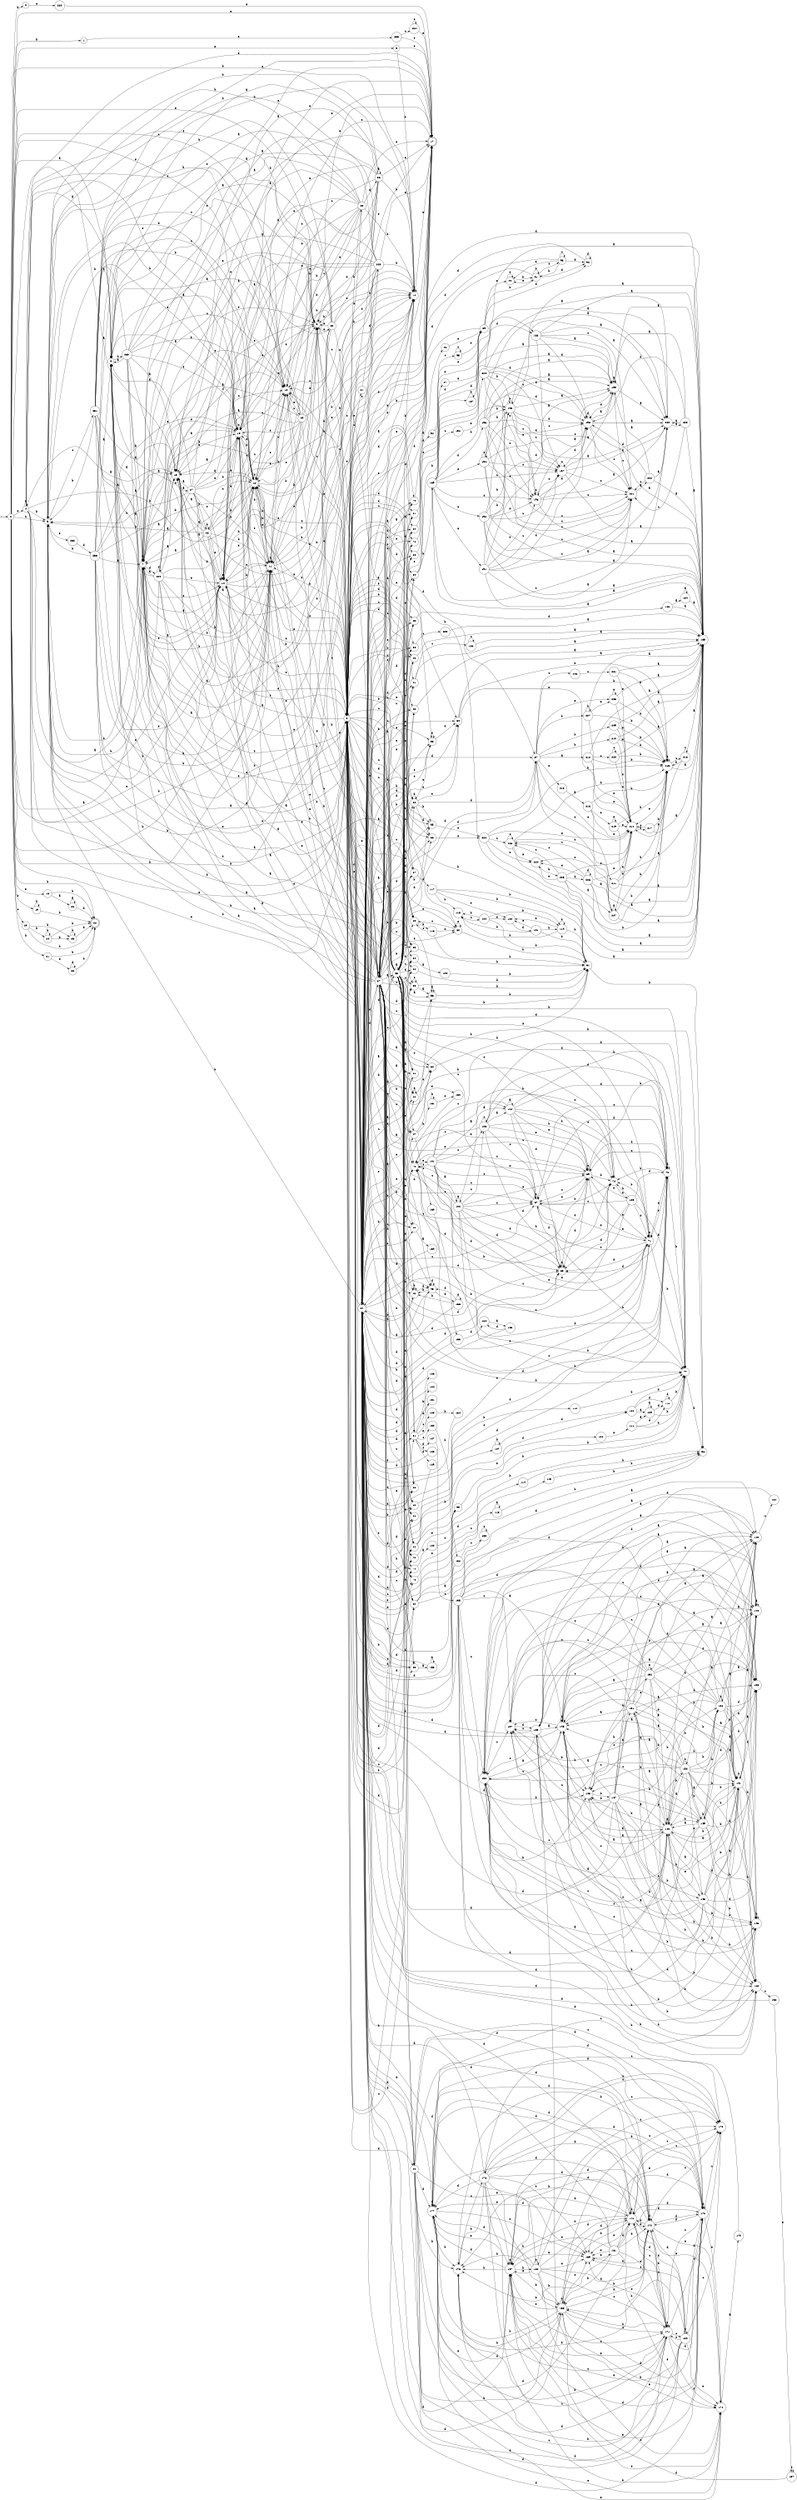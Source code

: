 digraph finite_state_machine {
rankdir=LR;
size="20,20";
node [shape = point]; "dummy0"
node [shape = circle]; "0";
"dummy0" -> "0";
node [shape = circle]; "1";
node [shape = circle]; "2";
node [shape = circle]; "3";
node [shape = circle]; "4";
node [shape = circle]; "5";
node [shape = circle]; "6";
node [shape = circle]; "7";
node [shape = circle]; "8";
node [shape = circle]; "9";
node [shape = circle]; "10";
node [shape = circle]; "11";
node [shape = circle]; "12";
node [shape = circle]; "13";
node [shape = circle]; "14";
node [shape = circle]; "15";
node [shape = circle]; "16";
node [shape = doublecircle]; "17";node [shape = circle]; "18";
node [shape = circle]; "19";
node [shape = circle]; "20";
node [shape = circle]; "21";
node [shape = doublecircle]; "22";node [shape = circle]; "23";
node [shape = circle]; "24";
node [shape = circle]; "25";
node [shape = circle]; "26";
node [shape = circle]; "27";
node [shape = circle]; "28";
node [shape = circle]; "29";
node [shape = circle]; "30";
node [shape = circle]; "31";
node [shape = circle]; "32";
node [shape = circle]; "33";
node [shape = circle]; "34";
node [shape = circle]; "35";
node [shape = circle]; "36";
node [shape = circle]; "37";
node [shape = circle]; "38";
node [shape = circle]; "39";
node [shape = circle]; "40";
node [shape = circle]; "41";
node [shape = circle]; "42";
node [shape = circle]; "43";
node [shape = circle]; "44";
node [shape = circle]; "45";
node [shape = circle]; "46";
node [shape = circle]; "47";
node [shape = circle]; "48";
node [shape = circle]; "49";
node [shape = circle]; "50";
node [shape = circle]; "51";
node [shape = circle]; "52";
node [shape = circle]; "53";
node [shape = circle]; "54";
node [shape = circle]; "55";
node [shape = circle]; "56";
node [shape = circle]; "57";
node [shape = circle]; "58";
node [shape = circle]; "59";
node [shape = circle]; "60";
node [shape = circle]; "61";
node [shape = circle]; "62";
node [shape = circle]; "63";
node [shape = circle]; "64";
node [shape = circle]; "65";
node [shape = circle]; "66";
node [shape = circle]; "67";
node [shape = circle]; "68";
node [shape = circle]; "69";
node [shape = circle]; "70";
node [shape = circle]; "71";
node [shape = circle]; "72";
node [shape = circle]; "73";
node [shape = circle]; "74";
node [shape = circle]; "75";
node [shape = circle]; "76";
node [shape = circle]; "77";
node [shape = circle]; "78";
node [shape = circle]; "79";
node [shape = circle]; "80";
node [shape = circle]; "81";
node [shape = circle]; "82";
node [shape = circle]; "83";
node [shape = circle]; "84";
node [shape = circle]; "85";
node [shape = circle]; "86";
node [shape = circle]; "87";
node [shape = circle]; "88";
node [shape = circle]; "89";
node [shape = circle]; "90";
node [shape = circle]; "91";
node [shape = circle]; "92";
node [shape = circle]; "93";
node [shape = circle]; "94";
node [shape = circle]; "95";
node [shape = circle]; "96";
node [shape = circle]; "97";
node [shape = circle]; "98";
node [shape = circle]; "99";
node [shape = circle]; "100";
node [shape = circle]; "101";
node [shape = circle]; "102";
node [shape = circle]; "103";
node [shape = circle]; "104";
node [shape = circle]; "105";
node [shape = circle]; "106";
node [shape = circle]; "107";
node [shape = circle]; "108";
node [shape = circle]; "109";
node [shape = circle]; "110";
node [shape = circle]; "111";
node [shape = circle]; "112";
node [shape = circle]; "113";
node [shape = circle]; "114";
node [shape = circle]; "115";
node [shape = circle]; "116";
node [shape = circle]; "117";
node [shape = circle]; "118";
node [shape = circle]; "119";
node [shape = circle]; "120";
node [shape = circle]; "121";
node [shape = circle]; "122";
node [shape = circle]; "123";
node [shape = circle]; "124";
node [shape = circle]; "125";
node [shape = circle]; "126";
node [shape = circle]; "127";
node [shape = circle]; "128";
node [shape = circle]; "129";
node [shape = circle]; "130";
node [shape = circle]; "131";
node [shape = circle]; "132";
node [shape = circle]; "133";
node [shape = circle]; "134";
node [shape = circle]; "135";
node [shape = circle]; "136";
node [shape = circle]; "137";
node [shape = circle]; "138";
node [shape = circle]; "139";
node [shape = circle]; "140";
node [shape = circle]; "141";
node [shape = circle]; "142";
node [shape = circle]; "143";
node [shape = circle]; "144";
node [shape = circle]; "145";
node [shape = circle]; "146";
node [shape = circle]; "147";
node [shape = circle]; "148";
node [shape = circle]; "149";
node [shape = circle]; "150";
node [shape = circle]; "151";
node [shape = circle]; "152";
node [shape = circle]; "153";
node [shape = circle]; "154";
node [shape = circle]; "155";
node [shape = circle]; "156";
node [shape = circle]; "157";
node [shape = circle]; "158";
node [shape = circle]; "159";
node [shape = circle]; "160";
node [shape = circle]; "161";
node [shape = circle]; "162";
node [shape = circle]; "163";
node [shape = circle]; "164";
node [shape = circle]; "165";
node [shape = circle]; "166";
node [shape = circle]; "167";
node [shape = circle]; "168";
node [shape = circle]; "169";
node [shape = circle]; "170";
node [shape = circle]; "171";
node [shape = circle]; "172";
node [shape = circle]; "173";
node [shape = circle]; "174";
node [shape = circle]; "175";
node [shape = circle]; "176";
node [shape = circle]; "177";
node [shape = circle]; "178";
node [shape = circle]; "179";
node [shape = circle]; "180";
node [shape = circle]; "181";
node [shape = circle]; "182";
node [shape = circle]; "183";
node [shape = circle]; "184";
node [shape = circle]; "185";
node [shape = circle]; "186";
node [shape = circle]; "187";
node [shape = circle]; "188";
node [shape = circle]; "189";
node [shape = circle]; "190";
node [shape = circle]; "191";
node [shape = circle]; "192";
node [shape = circle]; "193";
node [shape = circle]; "194";
node [shape = circle]; "195";
node [shape = circle]; "196";
node [shape = circle]; "197";
node [shape = circle]; "198";
node [shape = circle]; "199";
node [shape = circle]; "200";
node [shape = circle]; "201";
node [shape = circle]; "202";
node [shape = circle]; "203";
node [shape = circle]; "204";
node [shape = circle]; "205";
node [shape = circle]; "206";
node [shape = circle]; "207";
node [shape = circle]; "208";
node [shape = circle]; "209";
node [shape = circle]; "210";
node [shape = circle]; "211";
node [shape = circle]; "212";
node [shape = circle]; "213";
node [shape = circle]; "214";
node [shape = circle]; "215";
node [shape = circle]; "216";
node [shape = circle]; "217";
node [shape = circle]; "218";
node [shape = circle]; "219";
node [shape = circle]; "220";
node [shape = circle]; "221";
node [shape = circle]; "222";
node [shape = circle]; "223";
node [shape = circle]; "224";
node [shape = circle]; "225";
node [shape = circle]; "226";
node [shape = circle]; "227";
node [shape = circle]; "228";
node [shape = circle]; "229";
node [shape = circle]; "230";
node [shape = circle]; "231";
node [shape = circle]; "232";
node [shape = circle]; "233";
node [shape = circle]; "234";
node [shape = circle]; "235";
node [shape = circle]; "236";
"0" -> "1" [label = "b"];
 "0" -> "2" [label = "b"];
 "0" -> "5" [label = "b"];
 "0" -> "11" [label = "b"];
 "0" -> "12" [label = "b"];
 "0" -> "16" [label = "b"];
 "0" -> "19" [label = "b"];
 "0" -> "21" [label = "b"];
 "0" -> "22" [label = "b"];
 "0" -> "3" [label = "e"];
 "0" -> "4" [label = "e"];
 "0" -> "8" [label = "e"];
 "0" -> "9" [label = "e"];
 "0" -> "13" [label = "e"];
 "0" -> "14" [label = "e"];
 "0" -> "17" [label = "e"];
 "0" -> "18" [label = "e"];
 "0" -> "15" [label = "a"];
 "0" -> "6" [label = "a"];
 "0" -> "7" [label = "a"];
 "0" -> "10" [label = "c"];
 "0" -> "20" [label = "c"];
 "21" -> "23" [label = "d"];
 "21" -> "22" [label = "b"];
 "23" -> "23" [label = "d"];
 "23" -> "22" [label = "b"];
 "20" -> "24" [label = "b"];
 "20" -> "25" [label = "b"];
 "20" -> "22" [label = "b"];
 "25" -> "25" [label = "b"];
 "25" -> "22" [label = "b"];
 "24" -> "24" [label = "b"];
 "24" -> "25" [label = "b"];
 "24" -> "22" [label = "b"];
 "19" -> "19" [label = "b"];
 "19" -> "22" [label = "b"];
 "18" -> "26" [label = "a"];
 "18" -> "22" [label = "b"];
 "26" -> "26" [label = "a"];
 "26" -> "22" [label = "b"];
 "16" -> "16" [label = "b"];
 "16" -> "17" [label = "e"];
 "15" -> "27" [label = "a"];
 "27" -> "7" [label = "a"];
 "27" -> "6" [label = "a"];
 "27" -> "15" [label = "a"];
 "27" -> "16" [label = "b"];
 "27" -> "5" [label = "b"];
 "27" -> "11" [label = "b"];
 "27" -> "12" [label = "b"];
 "27" -> "28" [label = "b"];
 "27" -> "17" [label = "e"];
 "27" -> "8" [label = "e"];
 "27" -> "9" [label = "e"];
 "27" -> "13" [label = "e"];
 "27" -> "14" [label = "e"];
 "27" -> "10" [label = "c"];
 "28" -> "16" [label = "b"];
 "28" -> "5" [label = "b"];
 "28" -> "11" [label = "b"];
 "28" -> "12" [label = "b"];
 "28" -> "28" [label = "b"];
 "28" -> "7" [label = "a"];
 "28" -> "6" [label = "a"];
 "28" -> "15" [label = "a"];
 "28" -> "17" [label = "e"];
 "28" -> "8" [label = "e"];
 "28" -> "9" [label = "e"];
 "28" -> "13" [label = "e"];
 "28" -> "14" [label = "e"];
 "28" -> "10" [label = "c"];
 "14" -> "17" [label = "e"];
 "14" -> "8" [label = "e"];
 "14" -> "9" [label = "e"];
 "14" -> "13" [label = "e"];
 "14" -> "14" [label = "e"];
 "14" -> "16" [label = "b"];
 "14" -> "11" [label = "b"];
 "14" -> "12" [label = "b"];
 "14" -> "5" [label = "b"];
 "14" -> "15" [label = "a"];
 "14" -> "6" [label = "a"];
 "14" -> "7" [label = "a"];
 "14" -> "10" [label = "c"];
 "13" -> "17" [label = "e"];
 "13" -> "8" [label = "e"];
 "13" -> "9" [label = "e"];
 "13" -> "13" [label = "e"];
 "13" -> "14" [label = "e"];
 "13" -> "16" [label = "b"];
 "13" -> "11" [label = "b"];
 "13" -> "12" [label = "b"];
 "13" -> "5" [label = "b"];
 "13" -> "15" [label = "a"];
 "13" -> "6" [label = "a"];
 "13" -> "7" [label = "a"];
 "13" -> "10" [label = "c"];
 "12" -> "16" [label = "b"];
 "12" -> "11" [label = "b"];
 "12" -> "12" [label = "b"];
 "12" -> "5" [label = "b"];
 "12" -> "15" [label = "a"];
 "12" -> "6" [label = "a"];
 "12" -> "7" [label = "a"];
 "12" -> "17" [label = "e"];
 "12" -> "8" [label = "e"];
 "12" -> "9" [label = "e"];
 "12" -> "13" [label = "e"];
 "12" -> "14" [label = "e"];
 "12" -> "10" [label = "c"];
 "11" -> "16" [label = "b"];
 "11" -> "11" [label = "b"];
 "11" -> "12" [label = "b"];
 "11" -> "5" [label = "b"];
 "11" -> "15" [label = "a"];
 "11" -> "6" [label = "a"];
 "11" -> "7" [label = "a"];
 "11" -> "17" [label = "e"];
 "11" -> "8" [label = "e"];
 "11" -> "9" [label = "e"];
 "11" -> "13" [label = "e"];
 "11" -> "14" [label = "e"];
 "11" -> "10" [label = "c"];
 "10" -> "29" [label = "e"];
 "29" -> "10" [label = "c"];
 "29" -> "16" [label = "b"];
 "29" -> "11" [label = "b"];
 "29" -> "12" [label = "b"];
 "29" -> "5" [label = "b"];
 "29" -> "15" [label = "a"];
 "29" -> "6" [label = "a"];
 "29" -> "7" [label = "a"];
 "29" -> "17" [label = "e"];
 "29" -> "8" [label = "e"];
 "29" -> "9" [label = "e"];
 "29" -> "13" [label = "e"];
 "29" -> "14" [label = "e"];
 "9" -> "30" [label = "e"];
 "30" -> "17" [label = "e"];
 "30" -> "8" [label = "e"];
 "30" -> "9" [label = "e"];
 "30" -> "13" [label = "e"];
 "30" -> "14" [label = "e"];
 "30" -> "16" [label = "b"];
 "30" -> "11" [label = "b"];
 "30" -> "12" [label = "b"];
 "30" -> "5" [label = "b"];
 "30" -> "15" [label = "a"];
 "30" -> "6" [label = "a"];
 "30" -> "7" [label = "a"];
 "30" -> "10" [label = "c"];
 "8" -> "64" [label = "e"];
 "8" -> "69" [label = "e"];
 "8" -> "71" [label = "e"];
 "8" -> "8" [label = "e"];
 "8" -> "9" [label = "e"];
 "8" -> "74" [label = "e"];
 "8" -> "13" [label = "e"];
 "8" -> "14" [label = "e"];
 "8" -> "17" [label = "e"];
 "8" -> "82" [label = "e"];
 "8" -> "33" [label = "e"];
 "8" -> "34" [label = "e"];
 "8" -> "38" [label = "e"];
 "8" -> "43" [label = "e"];
 "8" -> "48" [label = "e"];
 "8" -> "51" [label = "e"];
 "8" -> "60" [label = "e"];
 "8" -> "67" [label = "c"];
 "8" -> "39" [label = "c"];
 "8" -> "73" [label = "c"];
 "8" -> "42" [label = "c"];
 "8" -> "75" [label = "c"];
 "8" -> "10" [label = "c"];
 "8" -> "49" [label = "c"];
 "8" -> "54" [label = "c"];
 "8" -> "55" [label = "c"];
 "8" -> "59" [label = "c"];
 "8" -> "31" [label = "c"];
 "8" -> "66" [label = "d"];
 "8" -> "68" [label = "d"];
 "8" -> "70" [label = "d"];
 "8" -> "76" [label = "d"];
 "8" -> "78" [label = "d"];
 "8" -> "80" [label = "d"];
 "8" -> "81" [label = "d"];
 "8" -> "83" [label = "d"];
 "8" -> "84" [label = "d"];
 "8" -> "32" [label = "d"];
 "8" -> "36" [label = "d"];
 "8" -> "37" [label = "d"];
 "8" -> "40" [label = "d"];
 "8" -> "44" [label = "d"];
 "8" -> "46" [label = "d"];
 "8" -> "50" [label = "d"];
 "8" -> "58" [label = "d"];
 "8" -> "65" [label = "b"];
 "8" -> "5" [label = "b"];
 "8" -> "72" [label = "b"];
 "8" -> "11" [label = "b"];
 "8" -> "12" [label = "b"];
 "8" -> "77" [label = "b"];
 "8" -> "16" [label = "b"];
 "8" -> "85" [label = "b"];
 "8" -> "35" [label = "b"];
 "8" -> "41" [label = "b"];
 "8" -> "45" [label = "b"];
 "8" -> "47" [label = "b"];
 "8" -> "53" [label = "b"];
 "8" -> "57" [label = "b"];
 "8" -> "61" [label = "b"];
 "8" -> "62" [label = "b"];
 "8" -> "52" [label = "a"];
 "8" -> "6" [label = "a"];
 "8" -> "7" [label = "a"];
 "8" -> "56" [label = "a"];
 "8" -> "15" [label = "a"];
 "8" -> "63" [label = "a"];
 "8" -> "79" [label = "a"];
 "85" -> "7" [label = "a"];
 "85" -> "15" [label = "a"];
 "85" -> "86" [label = "a"];
 "85" -> "6" [label = "a"];
 "85" -> "17" [label = "e"];
 "85" -> "8" [label = "e"];
 "85" -> "9" [label = "e"];
 "85" -> "13" [label = "e"];
 "85" -> "14" [label = "e"];
 "85" -> "16" [label = "b"];
 "85" -> "11" [label = "b"];
 "85" -> "12" [label = "b"];
 "85" -> "5" [label = "b"];
 "85" -> "10" [label = "c"];
 "86" -> "7" [label = "a"];
 "86" -> "15" [label = "a"];
 "86" -> "86" [label = "a"];
 "86" -> "6" [label = "a"];
 "86" -> "17" [label = "e"];
 "86" -> "8" [label = "e"];
 "86" -> "9" [label = "e"];
 "86" -> "13" [label = "e"];
 "86" -> "14" [label = "e"];
 "86" -> "16" [label = "b"];
 "86" -> "11" [label = "b"];
 "86" -> "12" [label = "b"];
 "86" -> "5" [label = "b"];
 "86" -> "10" [label = "c"];
 "84" -> "66" [label = "d"];
 "84" -> "68" [label = "d"];
 "84" -> "70" [label = "d"];
 "84" -> "76" [label = "d"];
 "84" -> "78" [label = "d"];
 "84" -> "80" [label = "d"];
 "84" -> "81" [label = "d"];
 "84" -> "83" [label = "d"];
 "84" -> "84" [label = "d"];
 "84" -> "87" [label = "d"];
 "84" -> "32" [label = "d"];
 "84" -> "36" [label = "d"];
 "84" -> "37" [label = "d"];
 "84" -> "40" [label = "d"];
 "84" -> "44" [label = "d"];
 "84" -> "46" [label = "d"];
 "84" -> "50" [label = "d"];
 "84" -> "58" [label = "d"];
 "84" -> "64" [label = "e"];
 "84" -> "69" [label = "e"];
 "84" -> "71" [label = "e"];
 "84" -> "8" [label = "e"];
 "84" -> "9" [label = "e"];
 "84" -> "74" [label = "e"];
 "84" -> "13" [label = "e"];
 "84" -> "14" [label = "e"];
 "84" -> "17" [label = "e"];
 "84" -> "82" [label = "e"];
 "84" -> "33" [label = "e"];
 "84" -> "34" [label = "e"];
 "84" -> "38" [label = "e"];
 "84" -> "43" [label = "e"];
 "84" -> "48" [label = "e"];
 "84" -> "51" [label = "e"];
 "84" -> "60" [label = "e"];
 "84" -> "65" [label = "b"];
 "84" -> "35" [label = "b"];
 "84" -> "5" [label = "b"];
 "84" -> "72" [label = "b"];
 "84" -> "41" [label = "b"];
 "84" -> "11" [label = "b"];
 "84" -> "12" [label = "b"];
 "84" -> "45" [label = "b"];
 "84" -> "77" [label = "b"];
 "84" -> "47" [label = "b"];
 "84" -> "16" [label = "b"];
 "84" -> "53" [label = "b"];
 "84" -> "57" [label = "b"];
 "84" -> "61" [label = "b"];
 "84" -> "62" [label = "b"];
 "84" -> "67" [label = "c"];
 "84" -> "39" [label = "c"];
 "84" -> "73" [label = "c"];
 "84" -> "42" [label = "c"];
 "84" -> "75" [label = "c"];
 "84" -> "10" [label = "c"];
 "84" -> "49" [label = "c"];
 "84" -> "54" [label = "c"];
 "84" -> "55" [label = "c"];
 "84" -> "59" [label = "c"];
 "84" -> "6" [label = "a"];
 "84" -> "7" [label = "a"];
 "84" -> "79" [label = "a"];
 "84" -> "15" [label = "a"];
 "84" -> "52" [label = "a"];
 "84" -> "56" [label = "a"];
 "84" -> "88" [label = "a"];
 "84" -> "63" [label = "a"];
 "88" -> "6" [label = "a"];
 "88" -> "7" [label = "a"];
 "88" -> "79" [label = "a"];
 "88" -> "15" [label = "a"];
 "88" -> "52" [label = "a"];
 "88" -> "88" [label = "a"];
 "88" -> "56" [label = "a"];
 "88" -> "63" [label = "a"];
 "88" -> "66" [label = "d"];
 "88" -> "68" [label = "d"];
 "88" -> "70" [label = "d"];
 "88" -> "76" [label = "d"];
 "88" -> "78" [label = "d"];
 "88" -> "80" [label = "d"];
 "88" -> "81" [label = "d"];
 "88" -> "83" [label = "d"];
 "88" -> "84" [label = "d"];
 "88" -> "32" [label = "d"];
 "88" -> "36" [label = "d"];
 "88" -> "37" [label = "d"];
 "88" -> "40" [label = "d"];
 "88" -> "44" [label = "d"];
 "88" -> "46" [label = "d"];
 "88" -> "50" [label = "d"];
 "88" -> "58" [label = "d"];
 "88" -> "64" [label = "e"];
 "88" -> "69" [label = "e"];
 "88" -> "71" [label = "e"];
 "88" -> "8" [label = "e"];
 "88" -> "9" [label = "e"];
 "88" -> "74" [label = "e"];
 "88" -> "13" [label = "e"];
 "88" -> "14" [label = "e"];
 "88" -> "17" [label = "e"];
 "88" -> "82" [label = "e"];
 "88" -> "33" [label = "e"];
 "88" -> "34" [label = "e"];
 "88" -> "38" [label = "e"];
 "88" -> "43" [label = "e"];
 "88" -> "48" [label = "e"];
 "88" -> "51" [label = "e"];
 "88" -> "60" [label = "e"];
 "88" -> "65" [label = "b"];
 "88" -> "35" [label = "b"];
 "88" -> "5" [label = "b"];
 "88" -> "72" [label = "b"];
 "88" -> "41" [label = "b"];
 "88" -> "11" [label = "b"];
 "88" -> "12" [label = "b"];
 "88" -> "45" [label = "b"];
 "88" -> "77" [label = "b"];
 "88" -> "47" [label = "b"];
 "88" -> "16" [label = "b"];
 "88" -> "53" [label = "b"];
 "88" -> "57" [label = "b"];
 "88" -> "61" [label = "b"];
 "88" -> "62" [label = "b"];
 "88" -> "67" [label = "c"];
 "88" -> "39" [label = "c"];
 "88" -> "73" [label = "c"];
 "88" -> "42" [label = "c"];
 "88" -> "75" [label = "c"];
 "88" -> "10" [label = "c"];
 "88" -> "49" [label = "c"];
 "88" -> "54" [label = "c"];
 "88" -> "55" [label = "c"];
 "88" -> "59" [label = "c"];
 "87" -> "66" [label = "d"];
 "87" -> "68" [label = "d"];
 "87" -> "70" [label = "d"];
 "87" -> "76" [label = "d"];
 "87" -> "78" [label = "d"];
 "87" -> "80" [label = "d"];
 "87" -> "81" [label = "d"];
 "87" -> "83" [label = "d"];
 "87" -> "84" [label = "d"];
 "87" -> "87" [label = "d"];
 "87" -> "32" [label = "d"];
 "87" -> "36" [label = "d"];
 "87" -> "37" [label = "d"];
 "87" -> "40" [label = "d"];
 "87" -> "44" [label = "d"];
 "87" -> "46" [label = "d"];
 "87" -> "50" [label = "d"];
 "87" -> "58" [label = "d"];
 "87" -> "64" [label = "e"];
 "87" -> "69" [label = "e"];
 "87" -> "71" [label = "e"];
 "87" -> "8" [label = "e"];
 "87" -> "9" [label = "e"];
 "87" -> "74" [label = "e"];
 "87" -> "13" [label = "e"];
 "87" -> "14" [label = "e"];
 "87" -> "17" [label = "e"];
 "87" -> "82" [label = "e"];
 "87" -> "33" [label = "e"];
 "87" -> "34" [label = "e"];
 "87" -> "38" [label = "e"];
 "87" -> "43" [label = "e"];
 "87" -> "48" [label = "e"];
 "87" -> "51" [label = "e"];
 "87" -> "60" [label = "e"];
 "87" -> "65" [label = "b"];
 "87" -> "35" [label = "b"];
 "87" -> "5" [label = "b"];
 "87" -> "72" [label = "b"];
 "87" -> "41" [label = "b"];
 "87" -> "11" [label = "b"];
 "87" -> "12" [label = "b"];
 "87" -> "45" [label = "b"];
 "87" -> "77" [label = "b"];
 "87" -> "47" [label = "b"];
 "87" -> "16" [label = "b"];
 "87" -> "53" [label = "b"];
 "87" -> "57" [label = "b"];
 "87" -> "61" [label = "b"];
 "87" -> "62" [label = "b"];
 "87" -> "67" [label = "c"];
 "87" -> "39" [label = "c"];
 "87" -> "73" [label = "c"];
 "87" -> "42" [label = "c"];
 "87" -> "75" [label = "c"];
 "87" -> "10" [label = "c"];
 "87" -> "49" [label = "c"];
 "87" -> "54" [label = "c"];
 "87" -> "55" [label = "c"];
 "87" -> "59" [label = "c"];
 "87" -> "6" [label = "a"];
 "87" -> "7" [label = "a"];
 "87" -> "79" [label = "a"];
 "87" -> "15" [label = "a"];
 "87" -> "52" [label = "a"];
 "87" -> "56" [label = "a"];
 "87" -> "88" [label = "a"];
 "87" -> "63" [label = "a"];
 "83" -> "84" [label = "d"];
 "82" -> "89" [label = "e"];
 "89" -> "90" [label = "e"];
 "89" -> "91" [label = "b"];
 "89" -> "92" [label = "d"];
 "89" -> "84" [label = "d"];
 "92" -> "92" [label = "d"];
 "92" -> "84" [label = "d"];
 "91" -> "91" [label = "b"];
 "91" -> "90" [label = "e"];
 "91" -> "93" [label = "c"];
 "91" -> "92" [label = "d"];
 "91" -> "84" [label = "d"];
 "93" -> "93" [label = "c"];
 "93" -> "90" [label = "e"];
 "93" -> "91" [label = "b"];
 "93" -> "92" [label = "d"];
 "93" -> "84" [label = "d"];
 "90" -> "90" [label = "e"];
 "90" -> "91" [label = "b"];
 "81" -> "94" [label = "d"];
 "94" -> "95" [label = "c"];
 "94" -> "89" [label = "e"];
 "95" -> "95" [label = "c"];
 "95" -> "89" [label = "e"];
 "80" -> "89" [label = "e"];
 "79" -> "96" [label = "a"];
 "96" -> "89" [label = "e"];
 "78" -> "97" [label = "c"];
 "97" -> "89" [label = "e"];
 "77" -> "98" [label = "b"];
 "98" -> "84" [label = "d"];
 "76" -> "99" [label = "e"];
 "99" -> "77" [label = "b"];
 "75" -> "99" [label = "e"];
 "74" -> "100" [label = "a"];
 "100" -> "99" [label = "e"];
 "73" -> "101" [label = "e"];
 "101" -> "73" [label = "c"];
 "101" -> "67" [label = "c"];
 "101" -> "103" [label = "c"];
 "101" -> "104" [label = "a"];
 "101" -> "102" [label = "a"];
 "101" -> "68" [label = "d"];
 "101" -> "70" [label = "d"];
 "101" -> "69" [label = "e"];
 "101" -> "71" [label = "e"];
 "101" -> "72" [label = "b"];
 "101" -> "77" [label = "b"];
 "104" -> "104" [label = "a"];
 "104" -> "73" [label = "c"];
 "104" -> "67" [label = "c"];
 "104" -> "68" [label = "d"];
 "104" -> "70" [label = "d"];
 "104" -> "69" [label = "e"];
 "104" -> "71" [label = "e"];
 "104" -> "72" [label = "b"];
 "104" -> "77" [label = "b"];
 "103" -> "73" [label = "c"];
 "103" -> "67" [label = "c"];
 "103" -> "103" [label = "c"];
 "103" -> "104" [label = "a"];
 "103" -> "68" [label = "d"];
 "103" -> "70" [label = "d"];
 "103" -> "69" [label = "e"];
 "103" -> "71" [label = "e"];
 "103" -> "72" [label = "b"];
 "103" -> "77" [label = "b"];
 "102" -> "104" [label = "a"];
 "102" -> "102" [label = "a"];
 "102" -> "73" [label = "c"];
 "102" -> "67" [label = "c"];
 "102" -> "103" [label = "c"];
 "102" -> "68" [label = "d"];
 "102" -> "70" [label = "d"];
 "102" -> "69" [label = "e"];
 "102" -> "71" [label = "e"];
 "102" -> "72" [label = "b"];
 "102" -> "77" [label = "b"];
 "72" -> "105" [label = "e"];
 "105" -> "72" [label = "b"];
 "105" -> "77" [label = "b"];
 "105" -> "73" [label = "c"];
 "105" -> "67" [label = "c"];
 "105" -> "68" [label = "d"];
 "105" -> "70" [label = "d"];
 "105" -> "69" [label = "e"];
 "105" -> "71" [label = "e"];
 "71" -> "69" [label = "e"];
 "71" -> "71" [label = "e"];
 "71" -> "73" [label = "c"];
 "71" -> "67" [label = "c"];
 "71" -> "68" [label = "d"];
 "71" -> "70" [label = "d"];
 "71" -> "72" [label = "b"];
 "71" -> "77" [label = "b"];
 "70" -> "68" [label = "d"];
 "70" -> "70" [label = "d"];
 "70" -> "73" [label = "c"];
 "70" -> "67" [label = "c"];
 "70" -> "69" [label = "e"];
 "70" -> "71" [label = "e"];
 "70" -> "72" [label = "b"];
 "70" -> "77" [label = "b"];
 "69" -> "69" [label = "e"];
 "69" -> "71" [label = "e"];
 "69" -> "68" [label = "d"];
 "69" -> "70" [label = "d"];
 "69" -> "73" [label = "c"];
 "69" -> "67" [label = "c"];
 "69" -> "72" [label = "b"];
 "69" -> "77" [label = "b"];
 "68" -> "68" [label = "d"];
 "68" -> "69" [label = "e"];
 "67" -> "73" [label = "c"];
 "67" -> "67" [label = "c"];
 "67" -> "68" [label = "d"];
 "67" -> "70" [label = "d"];
 "67" -> "69" [label = "e"];
 "67" -> "71" [label = "e"];
 "67" -> "72" [label = "b"];
 "67" -> "77" [label = "b"];
 "66" -> "106" [label = "e"];
 "66" -> "107" [label = "b"];
 "66" -> "108" [label = "d"];
 "108" -> "109" [label = "a"];
 "108" -> "110" [label = "d"];
 "108" -> "77" [label = "b"];
 "110" -> "110" [label = "d"];
 "110" -> "77" [label = "b"];
 "109" -> "109" [label = "a"];
 "109" -> "110" [label = "d"];
 "109" -> "77" [label = "b"];
 "107" -> "107" [label = "b"];
 "107" -> "108" [label = "d"];
 "106" -> "111" [label = "e"];
 "111" -> "109" [label = "a"];
 "111" -> "110" [label = "d"];
 "111" -> "77" [label = "b"];
 "65" -> "112" [label = "b"];
 "112" -> "77" [label = "b"];
 "64" -> "98" [label = "b"];
 "63" -> "63" [label = "a"];
 "63" -> "64" [label = "e"];
 "62" -> "113" [label = "a"];
 "62" -> "114" [label = "d"];
 "62" -> "115" [label = "c"];
 "62" -> "98" [label = "b"];
 "115" -> "98" [label = "b"];
 "114" -> "98" [label = "b"];
 "113" -> "113" [label = "a"];
 "113" -> "98" [label = "b"];
 "61" -> "98" [label = "b"];
 "60" -> "60" [label = "e"];
 "60" -> "59" [label = "c"];
 "60" -> "61" [label = "b"];
 "59" -> "116" [label = "b"];
 "116" -> "59" [label = "c"];
 "116" -> "60" [label = "e"];
 "116" -> "61" [label = "b"];
 "58" -> "61" [label = "b"];
 "57" -> "117" [label = "d"];
 "117" -> "61" [label = "b"];
 "117" -> "118" [label = "b"];
 "117" -> "119" [label = "b"];
 "117" -> "120" [label = "e"];
 "120" -> "121" [label = "d"];
 "121" -> "120" [label = "e"];
 "121" -> "61" [label = "b"];
 "121" -> "118" [label = "b"];
 "121" -> "119" [label = "b"];
 "119" -> "61" [label = "b"];
 "119" -> "118" [label = "b"];
 "119" -> "119" [label = "b"];
 "119" -> "120" [label = "e"];
 "118" -> "122" [label = "c"];
 "122" -> "61" [label = "b"];
 "122" -> "118" [label = "b"];
 "122" -> "119" [label = "b"];
 "122" -> "120" [label = "e"];
 "56" -> "56" [label = "a"];
 "56" -> "61" [label = "b"];
 "55" -> "55" [label = "c"];
 "55" -> "56" [label = "a"];
 "55" -> "61" [label = "b"];
 "54" -> "123" [label = "a"];
 "123" -> "61" [label = "b"];
 "53" -> "61" [label = "b"];
 "52" -> "84" [label = "d"];
 "51" -> "129" [label = "d"];
 "51" -> "124" [label = "d"];
 "51" -> "127" [label = "d"];
 "51" -> "130" [label = "c"];
 "51" -> "131" [label = "c"];
 "51" -> "125" [label = "c"];
 "51" -> "126" [label = "b"];
 "51" -> "128" [label = "e"];
 "131" -> "84" [label = "d"];
 "130" -> "132" [label = "b"];
 "132" -> "133" [label = "c"];
 "132" -> "84" [label = "d"];
 "133" -> "133" [label = "c"];
 "133" -> "84" [label = "d"];
 "129" -> "84" [label = "d"];
 "128" -> "134" [label = "b"];
 "134" -> "84" [label = "d"];
 "127" -> "135" [label = "c"];
 "135" -> "136" [label = "c"];
 "135" -> "137" [label = "c"];
 "135" -> "138" [label = "d"];
 "135" -> "84" [label = "d"];
 "135" -> "146" [label = "b"];
 "135" -> "139" [label = "b"];
 "135" -> "141" [label = "b"];
 "135" -> "143" [label = "b"];
 "135" -> "144" [label = "a"];
 "135" -> "145" [label = "a"];
 "135" -> "140" [label = "a"];
 "135" -> "142" [label = "a"];
 "146" -> "146" [label = "b"];
 "146" -> "84" [label = "d"];
 "145" -> "144" [label = "a"];
 "145" -> "145" [label = "a"];
 "145" -> "140" [label = "a"];
 "145" -> "142" [label = "a"];
 "145" -> "136" [label = "c"];
 "145" -> "137" [label = "c"];
 "145" -> "138" [label = "d"];
 "145" -> "84" [label = "d"];
 "145" -> "146" [label = "b"];
 "145" -> "139" [label = "b"];
 "145" -> "141" [label = "b"];
 "145" -> "143" [label = "b"];
 "144" -> "144" [label = "a"];
 "144" -> "145" [label = "a"];
 "143" -> "147" [label = "b"];
 "147" -> "146" [label = "b"];
 "147" -> "149" [label = "b"];
 "147" -> "150" [label = "b"];
 "147" -> "139" [label = "b"];
 "147" -> "141" [label = "b"];
 "147" -> "143" [label = "b"];
 "147" -> "144" [label = "a"];
 "147" -> "145" [label = "a"];
 "147" -> "151" [label = "a"];
 "147" -> "140" [label = "a"];
 "147" -> "142" [label = "a"];
 "147" -> "148" [label = "e"];
 "147" -> "136" [label = "c"];
 "147" -> "137" [label = "c"];
 "147" -> "138" [label = "d"];
 "147" -> "84" [label = "d"];
 "151" -> "152" [label = "e"];
 "151" -> "144" [label = "a"];
 "151" -> "145" [label = "a"];
 "151" -> "140" [label = "a"];
 "151" -> "142" [label = "a"];
 "151" -> "146" [label = "b"];
 "151" -> "139" [label = "b"];
 "151" -> "141" [label = "b"];
 "151" -> "143" [label = "b"];
 "151" -> "136" [label = "c"];
 "151" -> "137" [label = "c"];
 "151" -> "138" [label = "d"];
 "151" -> "84" [label = "d"];
 "152" -> "152" [label = "e"];
 "152" -> "144" [label = "a"];
 "152" -> "145" [label = "a"];
 "152" -> "140" [label = "a"];
 "152" -> "142" [label = "a"];
 "152" -> "146" [label = "b"];
 "152" -> "139" [label = "b"];
 "152" -> "141" [label = "b"];
 "152" -> "143" [label = "b"];
 "152" -> "136" [label = "c"];
 "152" -> "137" [label = "c"];
 "152" -> "138" [label = "d"];
 "152" -> "84" [label = "d"];
 "150" -> "146" [label = "b"];
 "150" -> "150" [label = "b"];
 "150" -> "139" [label = "b"];
 "150" -> "141" [label = "b"];
 "150" -> "143" [label = "b"];
 "150" -> "144" [label = "a"];
 "150" -> "145" [label = "a"];
 "150" -> "140" [label = "a"];
 "150" -> "142" [label = "a"];
 "150" -> "136" [label = "c"];
 "150" -> "137" [label = "c"];
 "150" -> "138" [label = "d"];
 "150" -> "84" [label = "d"];
 "149" -> "146" [label = "b"];
 "149" -> "149" [label = "b"];
 "149" -> "150" [label = "b"];
 "149" -> "139" [label = "b"];
 "149" -> "141" [label = "b"];
 "149" -> "143" [label = "b"];
 "149" -> "144" [label = "a"];
 "149" -> "145" [label = "a"];
 "149" -> "140" [label = "a"];
 "149" -> "142" [label = "a"];
 "149" -> "136" [label = "c"];
 "149" -> "137" [label = "c"];
 "149" -> "138" [label = "d"];
 "149" -> "84" [label = "d"];
 "148" -> "144" [label = "a"];
 "148" -> "145" [label = "a"];
 "148" -> "140" [label = "a"];
 "148" -> "142" [label = "a"];
 "148" -> "146" [label = "b"];
 "148" -> "139" [label = "b"];
 "148" -> "141" [label = "b"];
 "148" -> "143" [label = "b"];
 "148" -> "136" [label = "c"];
 "148" -> "137" [label = "c"];
 "148" -> "138" [label = "d"];
 "148" -> "84" [label = "d"];
 "142" -> "144" [label = "a"];
 "142" -> "145" [label = "a"];
 "142" -> "151" [label = "a"];
 "142" -> "140" [label = "a"];
 "142" -> "142" [label = "a"];
 "142" -> "146" [label = "b"];
 "142" -> "149" [label = "b"];
 "142" -> "150" [label = "b"];
 "142" -> "153" [label = "b"];
 "142" -> "139" [label = "b"];
 "142" -> "141" [label = "b"];
 "142" -> "143" [label = "b"];
 "142" -> "148" [label = "e"];
 "142" -> "136" [label = "c"];
 "142" -> "137" [label = "c"];
 "142" -> "138" [label = "d"];
 "142" -> "84" [label = "d"];
 "153" -> "146" [label = "b"];
 "153" -> "149" [label = "b"];
 "153" -> "150" [label = "b"];
 "153" -> "153" [label = "b"];
 "153" -> "139" [label = "b"];
 "153" -> "141" [label = "b"];
 "153" -> "143" [label = "b"];
 "153" -> "144" [label = "a"];
 "153" -> "145" [label = "a"];
 "153" -> "151" [label = "a"];
 "153" -> "140" [label = "a"];
 "153" -> "142" [label = "a"];
 "153" -> "148" [label = "e"];
 "153" -> "136" [label = "c"];
 "153" -> "137" [label = "c"];
 "153" -> "138" [label = "d"];
 "153" -> "84" [label = "d"];
 "141" -> "146" [label = "b"];
 "141" -> "139" [label = "b"];
 "141" -> "141" [label = "b"];
 "141" -> "143" [label = "b"];
 "141" -> "136" [label = "c"];
 "141" -> "137" [label = "c"];
 "141" -> "138" [label = "d"];
 "141" -> "84" [label = "d"];
 "141" -> "144" [label = "a"];
 "141" -> "145" [label = "a"];
 "141" -> "140" [label = "a"];
 "141" -> "142" [label = "a"];
 "140" -> "154" [label = "c"];
 "154" -> "155" [label = "d"];
 "155" -> "136" [label = "c"];
 "155" -> "137" [label = "c"];
 "155" -> "138" [label = "d"];
 "155" -> "84" [label = "d"];
 "155" -> "146" [label = "b"];
 "155" -> "139" [label = "b"];
 "155" -> "141" [label = "b"];
 "155" -> "143" [label = "b"];
 "155" -> "144" [label = "a"];
 "155" -> "145" [label = "a"];
 "155" -> "140" [label = "a"];
 "155" -> "142" [label = "a"];
 "139" -> "156" [label = "c"];
 "156" -> "157" [label = "e"];
 "156" -> "155" [label = "d"];
 "157" -> "157" [label = "e"];
 "157" -> "155" [label = "d"];
 "138" -> "155" [label = "d"];
 "137" -> "155" [label = "d"];
 "136" -> "136" [label = "c"];
 "136" -> "137" [label = "c"];
 "136" -> "138" [label = "d"];
 "136" -> "139" [label = "b"];
 "136" -> "141" [label = "b"];
 "136" -> "143" [label = "b"];
 "136" -> "144" [label = "a"];
 "136" -> "145" [label = "a"];
 "136" -> "140" [label = "a"];
 "136" -> "142" [label = "a"];
 "126" -> "84" [label = "d"];
 "125" -> "84" [label = "d"];
 "124" -> "84" [label = "d"];
 "50" -> "84" [label = "d"];
 "49" -> "158" [label = "a"];
 "49" -> "84" [label = "d"];
 "158" -> "158" [label = "a"];
 "158" -> "84" [label = "d"];
 "48" -> "159" [label = "a"];
 "159" -> "84" [label = "d"];
 "47" -> "160" [label = "c"];
 "47" -> "161" [label = "b"];
 "47" -> "162" [label = "e"];
 "162" -> "84" [label = "d"];
 "161" -> "161" [label = "b"];
 "161" -> "162" [label = "e"];
 "160" -> "163" [label = "d"];
 "163" -> "164" [label = "d"];
 "163" -> "84" [label = "d"];
 "164" -> "165" [label = "a"];
 "165" -> "164" [label = "d"];
 "165" -> "84" [label = "d"];
 "46" -> "166" [label = "d"];
 "46" -> "46" [label = "d"];
 "46" -> "84" [label = "d"];
 "46" -> "45" [label = "b"];
 "166" -> "46" [label = "d"];
 "166" -> "84" [label = "d"];
 "166" -> "166" [label = "d"];
 "166" -> "45" [label = "b"];
 "45" -> "45" [label = "b"];
 "45" -> "84" [label = "d"];
 "45" -> "46" [label = "d"];
 "44" -> "169" [label = "e"];
 "44" -> "174" [label = "e"];
 "44" -> "167" [label = "e"];
 "44" -> "168" [label = "b"];
 "44" -> "176" [label = "b"];
 "44" -> "177" [label = "d"];
 "44" -> "84" [label = "d"];
 "44" -> "170" [label = "d"];
 "44" -> "172" [label = "d"];
 "44" -> "173" [label = "d"];
 "44" -> "171" [label = "c"];
 "44" -> "175" [label = "c"];
 "177" -> "177" [label = "d"];
 "177" -> "84" [label = "d"];
 "177" -> "170" [label = "d"];
 "177" -> "172" [label = "d"];
 "177" -> "173" [label = "d"];
 "177" -> "169" [label = "e"];
 "177" -> "174" [label = "e"];
 "177" -> "167" [label = "e"];
 "177" -> "168" [label = "b"];
 "177" -> "176" [label = "b"];
 "177" -> "171" [label = "c"];
 "177" -> "175" [label = "c"];
 "176" -> "178" [label = "c"];
 "178" -> "169" [label = "e"];
 "178" -> "174" [label = "e"];
 "178" -> "167" [label = "e"];
 "178" -> "171" [label = "c"];
 "178" -> "175" [label = "c"];
 "178" -> "176" [label = "b"];
 "178" -> "168" [label = "b"];
 "178" -> "177" [label = "d"];
 "178" -> "84" [label = "d"];
 "178" -> "170" [label = "d"];
 "178" -> "172" [label = "d"];
 "178" -> "173" [label = "d"];
 "175" -> "178" [label = "c"];
 "174" -> "179" [label = "a"];
 "179" -> "178" [label = "c"];
 "173" -> "177" [label = "d"];
 "173" -> "84" [label = "d"];
 "173" -> "170" [label = "d"];
 "173" -> "172" [label = "d"];
 "173" -> "173" [label = "d"];
 "173" -> "169" [label = "e"];
 "173" -> "174" [label = "e"];
 "173" -> "167" [label = "e"];
 "173" -> "168" [label = "b"];
 "173" -> "176" [label = "b"];
 "173" -> "171" [label = "c"];
 "173" -> "175" [label = "c"];
 "172" -> "177" [label = "d"];
 "172" -> "84" [label = "d"];
 "172" -> "170" [label = "d"];
 "172" -> "172" [label = "d"];
 "172" -> "173" [label = "d"];
 "172" -> "169" [label = "e"];
 "172" -> "174" [label = "e"];
 "172" -> "167" [label = "e"];
 "172" -> "168" [label = "b"];
 "172" -> "176" [label = "b"];
 "172" -> "171" [label = "c"];
 "172" -> "175" [label = "c"];
 "171" -> "171" [label = "c"];
 "171" -> "180" [label = "c"];
 "171" -> "175" [label = "c"];
 "171" -> "169" [label = "e"];
 "171" -> "174" [label = "e"];
 "171" -> "167" [label = "e"];
 "171" -> "168" [label = "b"];
 "171" -> "176" [label = "b"];
 "171" -> "177" [label = "d"];
 "171" -> "84" [label = "d"];
 "171" -> "170" [label = "d"];
 "171" -> "172" [label = "d"];
 "171" -> "173" [label = "d"];
 "180" -> "171" [label = "c"];
 "180" -> "180" [label = "c"];
 "180" -> "175" [label = "c"];
 "180" -> "169" [label = "e"];
 "180" -> "174" [label = "e"];
 "180" -> "167" [label = "e"];
 "180" -> "168" [label = "b"];
 "180" -> "176" [label = "b"];
 "180" -> "177" [label = "d"];
 "180" -> "84" [label = "d"];
 "180" -> "170" [label = "d"];
 "180" -> "172" [label = "d"];
 "180" -> "173" [label = "d"];
 "170" -> "177" [label = "d"];
 "170" -> "84" [label = "d"];
 "170" -> "170" [label = "d"];
 "170" -> "172" [label = "d"];
 "170" -> "173" [label = "d"];
 "170" -> "169" [label = "e"];
 "170" -> "174" [label = "e"];
 "170" -> "167" [label = "e"];
 "170" -> "168" [label = "b"];
 "170" -> "176" [label = "b"];
 "170" -> "171" [label = "c"];
 "170" -> "175" [label = "c"];
 "169" -> "181" [label = "e"];
 "181" -> "169" [label = "e"];
 "181" -> "174" [label = "e"];
 "181" -> "167" [label = "e"];
 "181" -> "168" [label = "b"];
 "181" -> "176" [label = "b"];
 "181" -> "177" [label = "d"];
 "181" -> "84" [label = "d"];
 "181" -> "170" [label = "d"];
 "181" -> "172" [label = "d"];
 "181" -> "173" [label = "d"];
 "181" -> "171" [label = "c"];
 "181" -> "175" [label = "c"];
 "168" -> "168" [label = "b"];
 "168" -> "176" [label = "b"];
 "168" -> "169" [label = "e"];
 "168" -> "174" [label = "e"];
 "168" -> "167" [label = "e"];
 "168" -> "177" [label = "d"];
 "168" -> "84" [label = "d"];
 "168" -> "170" [label = "d"];
 "168" -> "172" [label = "d"];
 "168" -> "173" [label = "d"];
 "168" -> "171" [label = "c"];
 "168" -> "175" [label = "c"];
 "167" -> "169" [label = "e"];
 "167" -> "174" [label = "e"];
 "167" -> "167" [label = "e"];
 "167" -> "168" [label = "b"];
 "167" -> "182" [label = "b"];
 "167" -> "176" [label = "b"];
 "167" -> "177" [label = "d"];
 "167" -> "84" [label = "d"];
 "167" -> "170" [label = "d"];
 "167" -> "172" [label = "d"];
 "167" -> "173" [label = "d"];
 "167" -> "171" [label = "c"];
 "167" -> "175" [label = "c"];
 "182" -> "168" [label = "b"];
 "182" -> "182" [label = "b"];
 "182" -> "176" [label = "b"];
 "182" -> "169" [label = "e"];
 "182" -> "174" [label = "e"];
 "182" -> "167" [label = "e"];
 "182" -> "177" [label = "d"];
 "182" -> "84" [label = "d"];
 "182" -> "170" [label = "d"];
 "182" -> "172" [label = "d"];
 "182" -> "173" [label = "d"];
 "182" -> "171" [label = "c"];
 "182" -> "175" [label = "c"];
 "43" -> "183" [label = "d"];
 "183" -> "184" [label = "a"];
 "183" -> "185" [label = "a"];
 "185" -> "84" [label = "d"];
 "184" -> "184" [label = "a"];
 "184" -> "185" [label = "a"];
 "42" -> "185" [label = "a"];
 "41" -> "186" [label = "c"];
 "41" -> "185" [label = "a"];
 "186" -> "186" [label = "c"];
 "186" -> "185" [label = "a"];
 "40" -> "185" [label = "a"];
 "39" -> "187" [label = "b"];
 "39" -> "189" [label = "b"];
 "39" -> "188" [label = "d"];
 "189" -> "201" [label = "c"];
 "189" -> "197" [label = "c"];
 "189" -> "190" [label = "c"];
 "189" -> "192" [label = "e"];
 "189" -> "194" [label = "e"];
 "189" -> "196" [label = "e"];
 "189" -> "191" [label = "e"];
 "189" -> "193" [label = "d"];
 "189" -> "198" [label = "d"];
 "189" -> "195" [label = "b"];
 "189" -> "200" [label = "a"];
 "189" -> "185" [label = "a"];
 "189" -> "199" [label = "a"];
 "201" -> "202" [label = "a"];
 "202" -> "201" [label = "c"];
 "202" -> "198" [label = "d"];
 "202" -> "200" [label = "a"];
 "202" -> "185" [label = "a"];
 "202" -> "199" [label = "a"];
 "200" -> "203" [label = "a"];
 "203" -> "200" [label = "a"];
 "203" -> "185" [label = "a"];
 "203" -> "199" [label = "a"];
 "203" -> "198" [label = "d"];
 "203" -> "201" [label = "c"];
 "199" -> "200" [label = "a"];
 "199" -> "185" [label = "a"];
 "199" -> "199" [label = "a"];
 "199" -> "198" [label = "d"];
 "199" -> "201" [label = "c"];
 "198" -> "198" [label = "d"];
 "198" -> "200" [label = "a"];
 "198" -> "185" [label = "a"];
 "198" -> "199" [label = "a"];
 "198" -> "201" [label = "c"];
 "197" -> "201" [label = "c"];
 "197" -> "197" [label = "c"];
 "197" -> "198" [label = "d"];
 "197" -> "200" [label = "a"];
 "197" -> "185" [label = "a"];
 "197" -> "199" [label = "a"];
 "196" -> "196" [label = "e"];
 "196" -> "201" [label = "c"];
 "196" -> "197" [label = "c"];
 "196" -> "198" [label = "d"];
 "196" -> "200" [label = "a"];
 "196" -> "185" [label = "a"];
 "196" -> "199" [label = "a"];
 "195" -> "195" [label = "b"];
 "195" -> "196" [label = "e"];
 "195" -> "201" [label = "c"];
 "195" -> "197" [label = "c"];
 "195" -> "198" [label = "d"];
 "195" -> "200" [label = "a"];
 "195" -> "185" [label = "a"];
 "195" -> "199" [label = "a"];
 "194" -> "194" [label = "e"];
 "194" -> "196" [label = "e"];
 "194" -> "195" [label = "b"];
 "194" -> "201" [label = "c"];
 "194" -> "197" [label = "c"];
 "194" -> "198" [label = "d"];
 "194" -> "200" [label = "a"];
 "194" -> "185" [label = "a"];
 "194" -> "199" [label = "a"];
 "193" -> "195" [label = "b"];
 "193" -> "196" [label = "e"];
 "193" -> "201" [label = "c"];
 "193" -> "197" [label = "c"];
 "193" -> "198" [label = "d"];
 "193" -> "200" [label = "a"];
 "193" -> "185" [label = "a"];
 "193" -> "199" [label = "a"];
 "192" -> "195" [label = "b"];
 "192" -> "196" [label = "e"];
 "192" -> "201" [label = "c"];
 "192" -> "197" [label = "c"];
 "192" -> "198" [label = "d"];
 "192" -> "200" [label = "a"];
 "192" -> "185" [label = "a"];
 "192" -> "199" [label = "a"];
 "191" -> "195" [label = "b"];
 "191" -> "196" [label = "e"];
 "191" -> "201" [label = "c"];
 "191" -> "197" [label = "c"];
 "191" -> "198" [label = "d"];
 "191" -> "200" [label = "a"];
 "191" -> "185" [label = "a"];
 "191" -> "199" [label = "a"];
 "190" -> "204" [label = "e"];
 "204" -> "195" [label = "b"];
 "204" -> "196" [label = "e"];
 "204" -> "201" [label = "c"];
 "204" -> "197" [label = "c"];
 "204" -> "198" [label = "d"];
 "204" -> "200" [label = "a"];
 "204" -> "185" [label = "a"];
 "204" -> "199" [label = "a"];
 "188" -> "201" [label = "c"];
 "188" -> "197" [label = "c"];
 "188" -> "198" [label = "d"];
 "188" -> "200" [label = "a"];
 "188" -> "185" [label = "a"];
 "188" -> "199" [label = "a"];
 "187" -> "187" [label = "b"];
 "187" -> "188" [label = "d"];
 "38" -> "205" [label = "c"];
 "205" -> "185" [label = "a"];
 "37" -> "206" [label = "c"];
 "37" -> "209" [label = "b"];
 "37" -> "210" [label = "b"];
 "37" -> "215" [label = "b"];
 "37" -> "207" [label = "b"];
 "37" -> "208" [label = "e"];
 "37" -> "211" [label = "e"];
 "37" -> "213" [label = "e"];
 "37" -> "214" [label = "e"];
 "37" -> "185" [label = "a"];
 "37" -> "212" [label = "a"];
 "215" -> "215" [label = "b"];
 "215" -> "216" [label = "c"];
 "215" -> "214" [label = "e"];
 "215" -> "185" [label = "a"];
 "216" -> "216" [label = "c"];
 "216" -> "215" [label = "b"];
 "216" -> "214" [label = "e"];
 "216" -> "185" [label = "a"];
 "214" -> "217" [label = "b"];
 "217" -> "214" [label = "e"];
 "217" -> "215" [label = "b"];
 "217" -> "185" [label = "a"];
 "213" -> "218" [label = "a"];
 "218" -> "219" [label = "e"];
 "218" -> "214" [label = "e"];
 "218" -> "215" [label = "b"];
 "218" -> "185" [label = "a"];
 "219" -> "219" [label = "e"];
 "219" -> "214" [label = "e"];
 "219" -> "215" [label = "b"];
 "219" -> "185" [label = "a"];
 "212" -> "220" [label = "c"];
 "212" -> "214" [label = "e"];
 "212" -> "215" [label = "b"];
 "212" -> "185" [label = "a"];
 "220" -> "220" [label = "c"];
 "220" -> "214" [label = "e"];
 "220" -> "215" [label = "b"];
 "220" -> "185" [label = "a"];
 "211" -> "214" [label = "e"];
 "211" -> "215" [label = "b"];
 "211" -> "185" [label = "a"];
 "210" -> "214" [label = "e"];
 "210" -> "215" [label = "b"];
 "210" -> "185" [label = "a"];
 "209" -> "214" [label = "e"];
 "209" -> "215" [label = "b"];
 "209" -> "185" [label = "a"];
 "208" -> "208" [label = "e"];
 "208" -> "214" [label = "e"];
 "208" -> "215" [label = "b"];
 "208" -> "185" [label = "a"];
 "207" -> "215" [label = "b"];
 "207" -> "207" [label = "b"];
 "207" -> "208" [label = "e"];
 "207" -> "214" [label = "e"];
 "207" -> "185" [label = "a"];
 "206" -> "221" [label = "c"];
 "221" -> "214" [label = "e"];
 "221" -> "215" [label = "b"];
 "221" -> "185" [label = "a"];
 "36" -> "222" [label = "e"];
 "222" -> "223" [label = "c"];
 "222" -> "224" [label = "e"];
 "222" -> "214" [label = "e"];
 "222" -> "215" [label = "b"];
 "222" -> "185" [label = "a"];
 "224" -> "225" [label = "b"];
 "225" -> "224" [label = "e"];
 "225" -> "214" [label = "e"];
 "225" -> "226" [label = "d"];
 "225" -> "185" [label = "a"];
 "225" -> "227" [label = "a"];
 "225" -> "223" [label = "c"];
 "225" -> "215" [label = "b"];
 "227" -> "185" [label = "a"];
 "227" -> "227" [label = "a"];
 "227" -> "224" [label = "e"];
 "227" -> "214" [label = "e"];
 "227" -> "223" [label = "c"];
 "227" -> "215" [label = "b"];
 "226" -> "226" [label = "d"];
 "226" -> "224" [label = "e"];
 "226" -> "214" [label = "e"];
 "226" -> "185" [label = "a"];
 "226" -> "227" [label = "a"];
 "226" -> "223" [label = "c"];
 "226" -> "215" [label = "b"];
 "223" -> "223" [label = "c"];
 "223" -> "224" [label = "e"];
 "223" -> "214" [label = "e"];
 "223" -> "215" [label = "b"];
 "223" -> "185" [label = "a"];
 "35" -> "222" [label = "e"];
 "34" -> "214" [label = "e"];
 "34" -> "215" [label = "b"];
 "34" -> "185" [label = "a"];
 "33" -> "33" [label = "e"];
 "33" -> "34" [label = "e"];
 "32" -> "32" [label = "d"];
 "32" -> "36" [label = "d"];
 "32" -> "37" [label = "d"];
 "32" -> "33" [label = "e"];
 "32" -> "34" [label = "e"];
 "32" -> "35" [label = "b"];
 "31" -> "228" [label = "d"];
 "228" -> "17" [label = "e"];
 "228" -> "8" [label = "e"];
 "228" -> "9" [label = "e"];
 "228" -> "13" [label = "e"];
 "228" -> "14" [label = "e"];
 "228" -> "16" [label = "b"];
 "228" -> "11" [label = "b"];
 "228" -> "12" [label = "b"];
 "228" -> "5" [label = "b"];
 "228" -> "15" [label = "a"];
 "228" -> "6" [label = "a"];
 "228" -> "7" [label = "a"];
 "228" -> "10" [label = "c"];
 "7" -> "15" [label = "a"];
 "7" -> "6" [label = "a"];
 "7" -> "7" [label = "a"];
 "7" -> "229" [label = "d"];
 "7" -> "16" [label = "b"];
 "7" -> "11" [label = "b"];
 "7" -> "12" [label = "b"];
 "7" -> "5" [label = "b"];
 "7" -> "17" [label = "e"];
 "7" -> "8" [label = "e"];
 "7" -> "9" [label = "e"];
 "7" -> "13" [label = "e"];
 "7" -> "14" [label = "e"];
 "7" -> "10" [label = "c"];
 "229" -> "229" [label = "d"];
 "229" -> "15" [label = "a"];
 "229" -> "6" [label = "a"];
 "229" -> "7" [label = "a"];
 "229" -> "16" [label = "b"];
 "229" -> "11" [label = "b"];
 "229" -> "12" [label = "b"];
 "229" -> "5" [label = "b"];
 "229" -> "17" [label = "e"];
 "229" -> "8" [label = "e"];
 "229" -> "9" [label = "e"];
 "229" -> "13" [label = "e"];
 "229" -> "14" [label = "e"];
 "229" -> "10" [label = "c"];
 "6" -> "230" [label = "e"];
 "230" -> "15" [label = "a"];
 "230" -> "6" [label = "a"];
 "230" -> "7" [label = "a"];
 "230" -> "16" [label = "b"];
 "230" -> "11" [label = "b"];
 "230" -> "12" [label = "b"];
 "230" -> "5" [label = "b"];
 "230" -> "17" [label = "e"];
 "230" -> "8" [label = "e"];
 "230" -> "9" [label = "e"];
 "230" -> "13" [label = "e"];
 "230" -> "14" [label = "e"];
 "230" -> "10" [label = "c"];
 "5" -> "231" [label = "c"];
 "5" -> "232" [label = "e"];
 "232" -> "233" [label = "d"];
 "233" -> "16" [label = "b"];
 "233" -> "11" [label = "b"];
 "233" -> "12" [label = "b"];
 "233" -> "5" [label = "b"];
 "233" -> "15" [label = "a"];
 "233" -> "6" [label = "a"];
 "233" -> "7" [label = "a"];
 "233" -> "17" [label = "e"];
 "233" -> "8" [label = "e"];
 "233" -> "9" [label = "e"];
 "233" -> "13" [label = "e"];
 "233" -> "14" [label = "e"];
 "233" -> "10" [label = "c"];
 "231" -> "16" [label = "b"];
 "231" -> "11" [label = "b"];
 "231" -> "12" [label = "b"];
 "231" -> "5" [label = "b"];
 "231" -> "15" [label = "a"];
 "231" -> "6" [label = "a"];
 "231" -> "7" [label = "a"];
 "231" -> "17" [label = "e"];
 "231" -> "8" [label = "e"];
 "231" -> "9" [label = "e"];
 "231" -> "13" [label = "e"];
 "231" -> "14" [label = "e"];
 "231" -> "10" [label = "c"];
 "4" -> "17" [label = "e"];
 "4" -> "4" [label = "e"];
 "4" -> "8" [label = "e"];
 "4" -> "9" [label = "e"];
 "4" -> "13" [label = "e"];
 "4" -> "14" [label = "e"];
 "4" -> "16" [label = "b"];
 "4" -> "11" [label = "b"];
 "4" -> "12" [label = "b"];
 "4" -> "5" [label = "b"];
 "4" -> "15" [label = "a"];
 "4" -> "6" [label = "a"];
 "4" -> "7" [label = "a"];
 "4" -> "10" [label = "c"];
 "3" -> "16" [label = "b"];
 "3" -> "17" [label = "e"];
 "2" -> "234" [label = "e"];
 "234" -> "17" [label = "e"];
 "1" -> "235" [label = "e"];
 "235" -> "236" [label = "c"];
 "235" -> "17" [label = "e"];
 "236" -> "236" [label = "c"];
 "236" -> "17" [label = "e"];
 }

